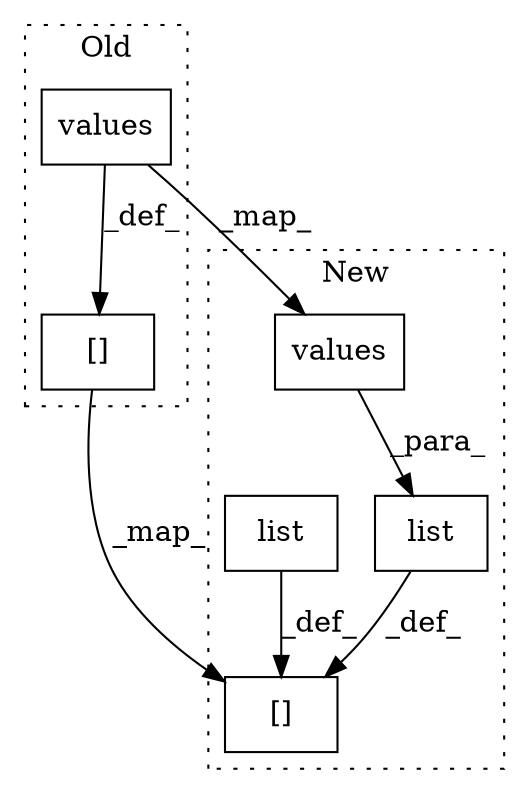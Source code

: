 digraph G {
subgraph cluster0 {
1 [label="values" a="32" s="17738" l="8" shape="box"];
4 [label="[]" a="2" s="18634,18693" l="25,2" shape="box"];
label = "Old";
style="dotted";
}
subgraph cluster1 {
2 [label="values" a="32" s="17766" l="8" shape="box"];
3 [label="list" a="32" s="17735,17774" l="5,1" shape="box"];
5 [label="[]" a="2" s="18663,18722" l="25,2" shape="box"];
6 [label="list" a="32" s="17625,17662" l="5,1" shape="box"];
label = "New";
style="dotted";
}
1 -> 4 [label="_def_"];
1 -> 2 [label="_map_"];
2 -> 3 [label="_para_"];
3 -> 5 [label="_def_"];
4 -> 5 [label="_map_"];
6 -> 5 [label="_def_"];
}